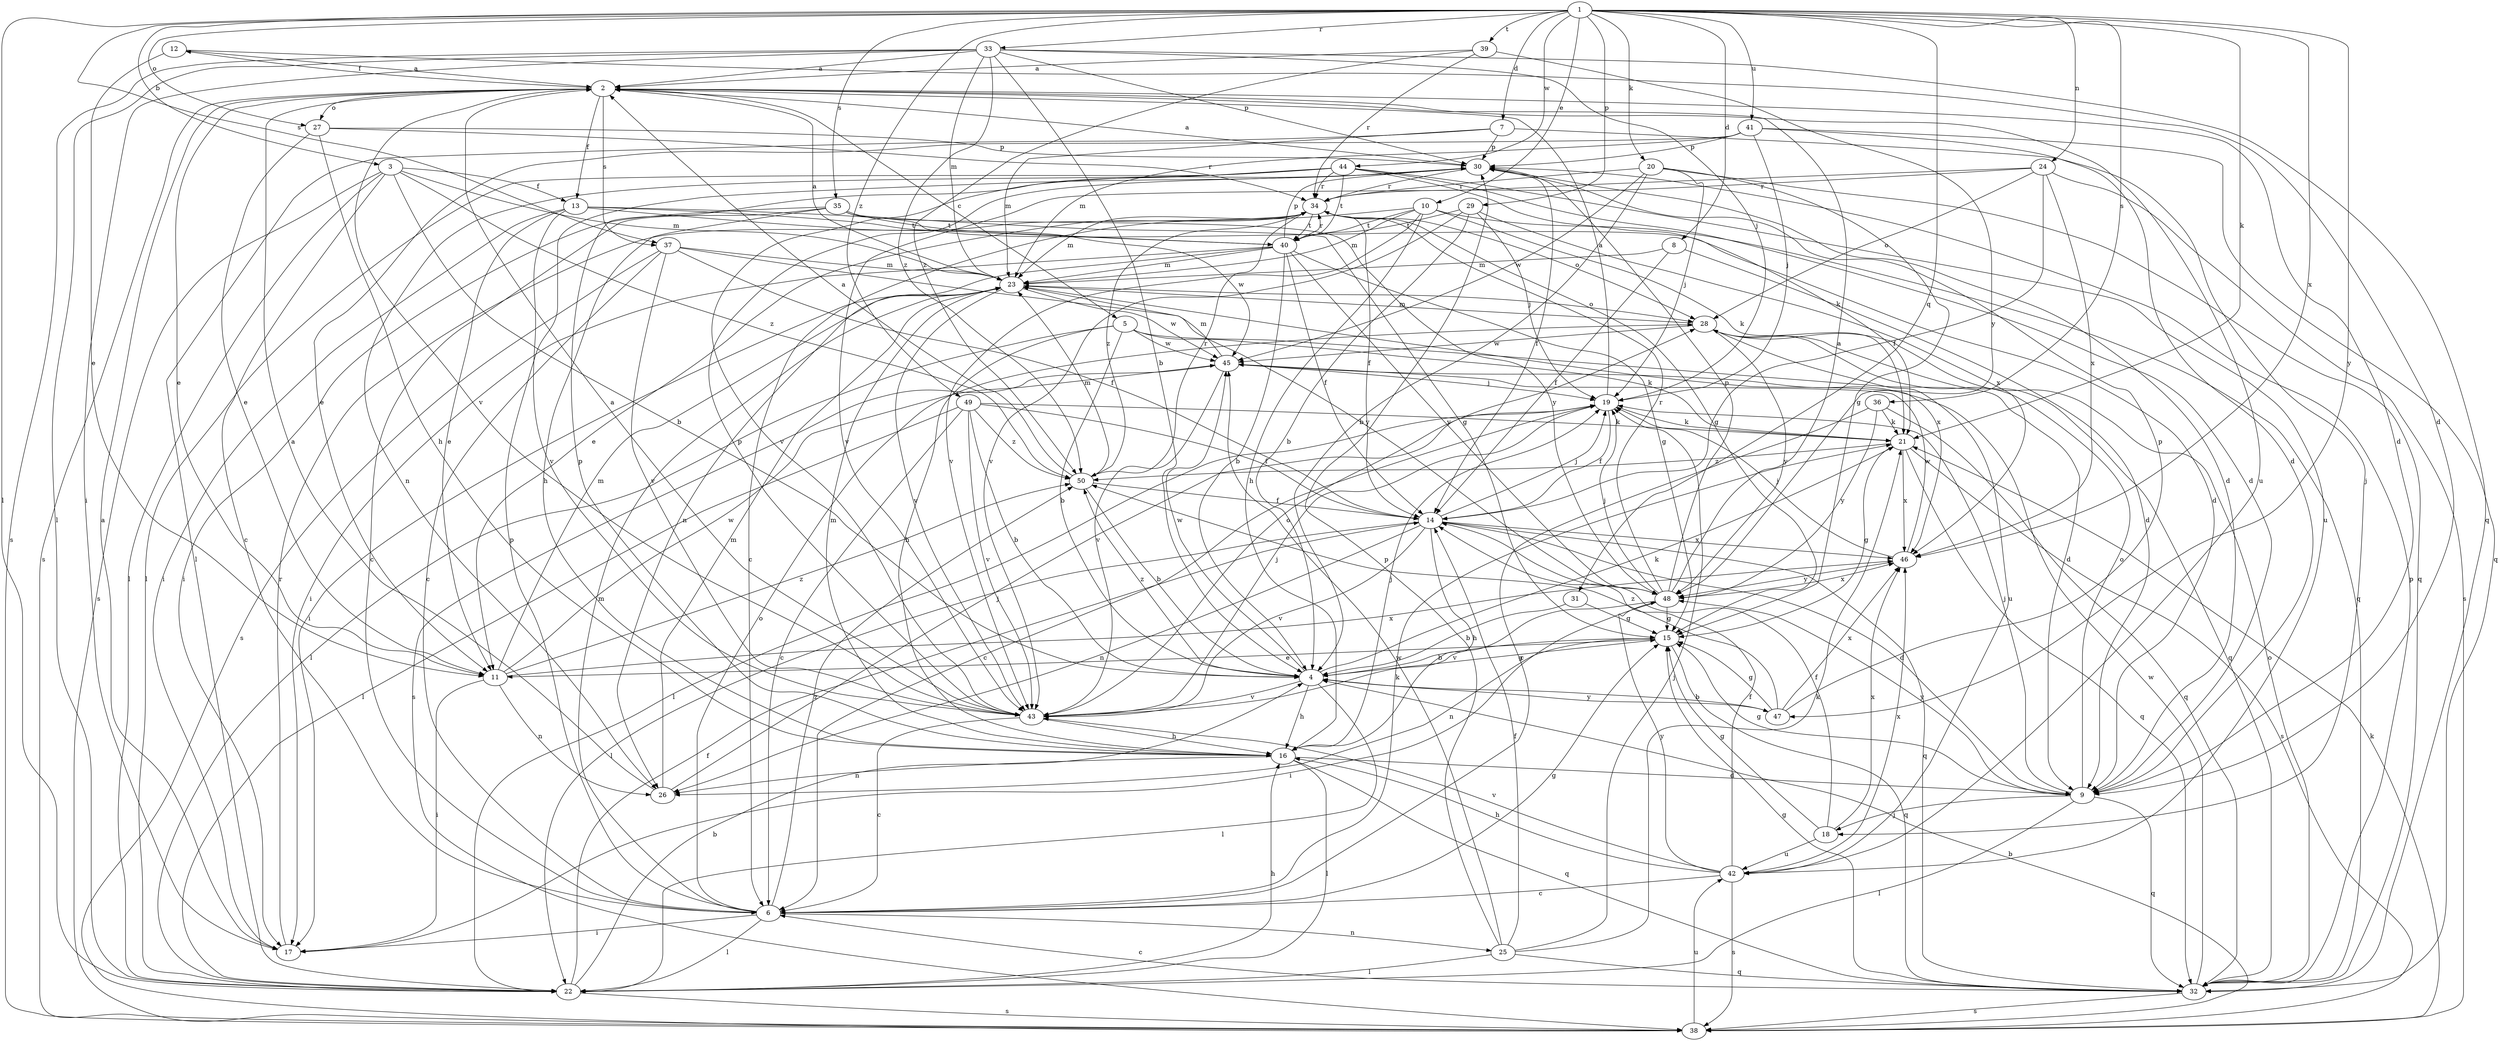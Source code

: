 strict digraph  {
	12 -> 2 [label=a];
	17 -> 2 [label=a];
	19 -> 2 [label=a];
	23 -> 2 [label=a];
	26 -> 2 [label=a];
	30 -> 2 [label=a];
	33 -> 2 [label=a];
	39 -> 2 [label=a];
	43 -> 2 [label=a];
	48 -> 2 [label=a];
	50 -> 2 [label=a];
	1 -> 3 [label=b];
	3 -> 4 [label=b];
	5 -> 4 [label=b];
	15 -> 4 [label=b];
	20 -> 4 [label=b];
	22 -> 4 [label=b];
	29 -> 4 [label=b];
	31 -> 4 [label=b];
	33 -> 4 [label=b];
	38 -> 4 [label=b];
	40 -> 4 [label=b];
	47 -> 4 [label=b];
	49 -> 4 [label=b];
	50 -> 4 [label=b];
	2 -> 5 [label=c];
	3 -> 6 [label=c];
	10 -> 6 [label=c];
	19 -> 6 [label=c];
	32 -> 6 [label=c];
	35 -> 6 [label=c];
	36 -> 6 [label=c];
	37 -> 6 [label=c];
	42 -> 6 [label=c];
	43 -> 6 [label=c];
	49 -> 6 [label=c];
	1 -> 7 [label=d];
	1 -> 8 [label=d];
	2 -> 9 [label=d];
	5 -> 9 [label=d];
	8 -> 9 [label=d];
	12 -> 9 [label=d];
	13 -> 9 [label=d];
	14 -> 9 [label=d];
	16 -> 9 [label=d];
	30 -> 9 [label=d];
	41 -> 9 [label=d];
	44 -> 9 [label=d];
	1 -> 10 [label=e];
	2 -> 11 [label=e];
	12 -> 11 [label=e];
	13 -> 11 [label=e];
	15 -> 11 [label=e];
	27 -> 11 [label=e];
	34 -> 11 [label=e];
	41 -> 11 [label=e];
	2 -> 12 [label=f];
	2 -> 13 [label=f];
	3 -> 13 [label=f];
	8 -> 14 [label=f];
	18 -> 14 [label=f];
	19 -> 14 [label=f];
	22 -> 14 [label=f];
	24 -> 14 [label=f];
	25 -> 14 [label=f];
	30 -> 14 [label=f];
	34 -> 14 [label=f];
	37 -> 14 [label=f];
	40 -> 14 [label=f];
	42 -> 14 [label=f];
	49 -> 14 [label=f];
	50 -> 14 [label=f];
	4 -> 15 [label=g];
	6 -> 15 [label=g];
	9 -> 15 [label=g];
	18 -> 15 [label=g];
	20 -> 15 [label=g];
	21 -> 15 [label=g];
	31 -> 15 [label=g];
	32 -> 15 [label=g];
	34 -> 15 [label=g];
	35 -> 15 [label=g];
	40 -> 15 [label=g];
	47 -> 15 [label=g];
	48 -> 15 [label=g];
	4 -> 16 [label=h];
	5 -> 16 [label=h];
	10 -> 16 [label=h];
	14 -> 16 [label=h];
	22 -> 16 [label=h];
	27 -> 16 [label=h];
	35 -> 16 [label=h];
	42 -> 16 [label=h];
	43 -> 16 [label=h];
	6 -> 17 [label=i];
	11 -> 17 [label=i];
	13 -> 17 [label=i];
	23 -> 17 [label=i];
	33 -> 17 [label=i];
	35 -> 17 [label=i];
	40 -> 17 [label=i];
	48 -> 17 [label=i];
	7 -> 18 [label=j];
	9 -> 18 [label=j];
	9 -> 19 [label=j];
	14 -> 19 [label=j];
	16 -> 19 [label=j];
	20 -> 19 [label=j];
	25 -> 19 [label=j];
	26 -> 19 [label=j];
	29 -> 19 [label=j];
	33 -> 19 [label=j];
	41 -> 19 [label=j];
	43 -> 19 [label=j];
	45 -> 19 [label=j];
	46 -> 19 [label=j];
	48 -> 19 [label=j];
	1 -> 20 [label=k];
	1 -> 21 [label=k];
	4 -> 21 [label=k];
	5 -> 21 [label=k];
	6 -> 21 [label=k];
	10 -> 21 [label=k];
	19 -> 21 [label=k];
	25 -> 21 [label=k];
	36 -> 21 [label=k];
	38 -> 21 [label=k];
	44 -> 21 [label=k];
	49 -> 21 [label=k];
	1 -> 22 [label=l];
	3 -> 22 [label=l];
	4 -> 22 [label=l];
	5 -> 22 [label=l];
	6 -> 22 [label=l];
	7 -> 22 [label=l];
	9 -> 22 [label=l];
	14 -> 22 [label=l];
	16 -> 22 [label=l];
	19 -> 22 [label=l];
	25 -> 22 [label=l];
	33 -> 22 [label=l];
	44 -> 22 [label=l];
	49 -> 22 [label=l];
	3 -> 23 [label=m];
	6 -> 23 [label=m];
	7 -> 23 [label=m];
	8 -> 23 [label=m];
	10 -> 23 [label=m];
	11 -> 23 [label=m];
	16 -> 23 [label=m];
	26 -> 23 [label=m];
	28 -> 23 [label=m];
	33 -> 23 [label=m];
	34 -> 23 [label=m];
	37 -> 23 [label=m];
	40 -> 23 [label=m];
	41 -> 23 [label=m];
	45 -> 23 [label=m];
	50 -> 23 [label=m];
	1 -> 24 [label=n];
	6 -> 25 [label=n];
	11 -> 26 [label=n];
	14 -> 26 [label=n];
	15 -> 26 [label=n];
	16 -> 26 [label=n];
	40 -> 26 [label=n];
	44 -> 26 [label=n];
	1 -> 27 [label=o];
	2 -> 27 [label=o];
	6 -> 28 [label=o];
	9 -> 28 [label=o];
	23 -> 28 [label=o];
	24 -> 28 [label=o];
	32 -> 28 [label=o];
	34 -> 28 [label=o];
	43 -> 28 [label=o];
	1 -> 29 [label=p];
	6 -> 30 [label=p];
	7 -> 30 [label=p];
	16 -> 30 [label=p];
	25 -> 30 [label=p];
	27 -> 30 [label=p];
	32 -> 30 [label=p];
	33 -> 30 [label=p];
	40 -> 30 [label=p];
	41 -> 30 [label=p];
	43 -> 30 [label=p];
	47 -> 30 [label=p];
	48 -> 30 [label=p];
	1 -> 31 [label=q];
	9 -> 32 [label=q];
	10 -> 32 [label=q];
	14 -> 32 [label=q];
	15 -> 32 [label=q];
	16 -> 32 [label=q];
	20 -> 32 [label=q];
	21 -> 32 [label=q];
	25 -> 32 [label=q];
	28 -> 32 [label=q];
	33 -> 32 [label=q];
	36 -> 32 [label=q];
	41 -> 32 [label=q];
	1 -> 33 [label=r];
	17 -> 34 [label=r];
	20 -> 34 [label=r];
	24 -> 34 [label=r];
	27 -> 34 [label=r];
	30 -> 34 [label=r];
	39 -> 34 [label=r];
	40 -> 34 [label=r];
	44 -> 34 [label=r];
	48 -> 34 [label=r];
	50 -> 34 [label=r];
	1 -> 35 [label=s];
	1 -> 36 [label=s];
	1 -> 37 [label=s];
	2 -> 37 [label=s];
	2 -> 38 [label=s];
	3 -> 38 [label=s];
	21 -> 38 [label=s];
	22 -> 38 [label=s];
	24 -> 38 [label=s];
	32 -> 38 [label=s];
	33 -> 38 [label=s];
	37 -> 38 [label=s];
	42 -> 38 [label=s];
	45 -> 38 [label=s];
	1 -> 39 [label=t];
	10 -> 40 [label=t];
	13 -> 40 [label=t];
	29 -> 40 [label=t];
	34 -> 40 [label=t];
	35 -> 40 [label=t];
	44 -> 40 [label=t];
	1 -> 41 [label=u];
	2 -> 42 [label=u];
	18 -> 42 [label=u];
	28 -> 42 [label=u];
	38 -> 42 [label=u];
	44 -> 42 [label=u];
	2 -> 43 [label=v];
	4 -> 43 [label=v];
	10 -> 43 [label=v];
	13 -> 43 [label=v];
	14 -> 43 [label=v];
	23 -> 43 [label=v];
	24 -> 43 [label=v];
	29 -> 43 [label=v];
	37 -> 43 [label=v];
	42 -> 43 [label=v];
	44 -> 43 [label=v];
	45 -> 43 [label=v];
	48 -> 43 [label=v];
	49 -> 43 [label=v];
	1 -> 44 [label=w];
	4 -> 45 [label=w];
	5 -> 45 [label=w];
	11 -> 45 [label=w];
	13 -> 45 [label=w];
	20 -> 45 [label=w];
	23 -> 45 [label=w];
	25 -> 45 [label=w];
	28 -> 45 [label=w];
	32 -> 45 [label=w];
	46 -> 45 [label=w];
	1 -> 46 [label=x];
	11 -> 46 [label=x];
	14 -> 46 [label=x];
	18 -> 46 [label=x];
	21 -> 46 [label=x];
	23 -> 46 [label=x];
	24 -> 46 [label=x];
	29 -> 46 [label=x];
	42 -> 46 [label=x];
	47 -> 46 [label=x];
	48 -> 46 [label=x];
	1 -> 47 [label=y];
	4 -> 47 [label=y];
	9 -> 48 [label=y];
	28 -> 48 [label=y];
	35 -> 48 [label=y];
	36 -> 48 [label=y];
	37 -> 48 [label=y];
	39 -> 48 [label=y];
	40 -> 48 [label=y];
	42 -> 48 [label=y];
	46 -> 48 [label=y];
	1 -> 49 [label=z];
	3 -> 50 [label=z];
	4 -> 50 [label=z];
	6 -> 50 [label=z];
	11 -> 50 [label=z];
	21 -> 50 [label=z];
	33 -> 50 [label=z];
	34 -> 50 [label=z];
	39 -> 50 [label=z];
	47 -> 50 [label=z];
	49 -> 50 [label=z];
}
